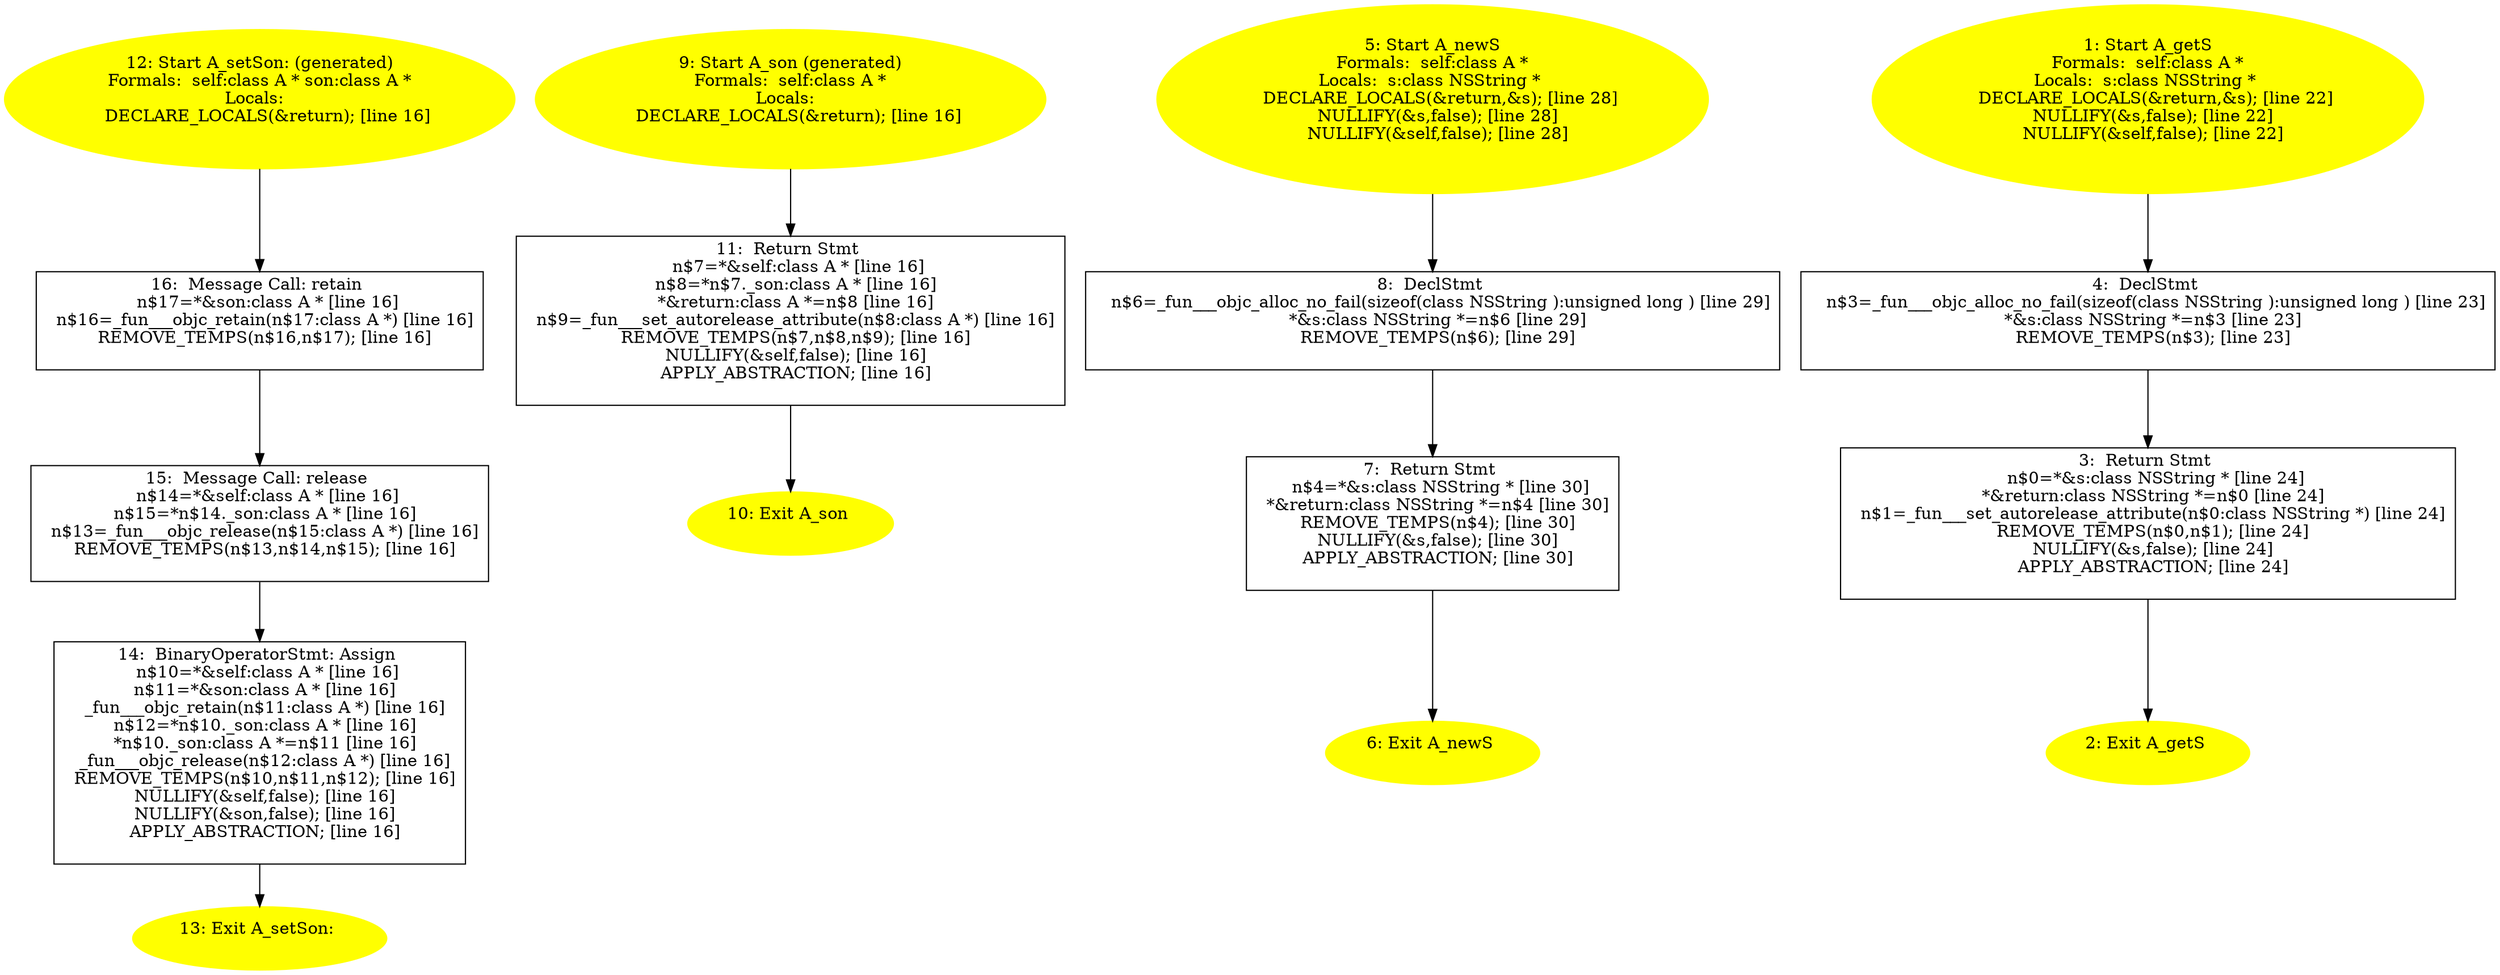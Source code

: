 digraph iCFG {
16 [label="16:  Message Call: retain \n   n$17=*&son:class A * [line 16]\n  n$16=_fun___objc_retain(n$17:class A *) [line 16]\n  REMOVE_TEMPS(n$16,n$17); [line 16]\n " shape="box"]
	

	 16 -> 15 ;
15 [label="15:  Message Call: release \n   n$14=*&self:class A * [line 16]\n  n$15=*n$14._son:class A * [line 16]\n  n$13=_fun___objc_release(n$15:class A *) [line 16]\n  REMOVE_TEMPS(n$13,n$14,n$15); [line 16]\n " shape="box"]
	

	 15 -> 14 ;
14 [label="14:  BinaryOperatorStmt: Assign \n   n$10=*&self:class A * [line 16]\n  n$11=*&son:class A * [line 16]\n  _fun___objc_retain(n$11:class A *) [line 16]\n  n$12=*n$10._son:class A * [line 16]\n  *n$10._son:class A *=n$11 [line 16]\n  _fun___objc_release(n$12:class A *) [line 16]\n  REMOVE_TEMPS(n$10,n$11,n$12); [line 16]\n  NULLIFY(&self,false); [line 16]\n  NULLIFY(&son,false); [line 16]\n  APPLY_ABSTRACTION; [line 16]\n " shape="box"]
	

	 14 -> 13 ;
13 [label="13: Exit A_setSon: \n  " color=yellow style=filled]
	

12 [label="12: Start A_setSon: (generated)\nFormals:  self:class A * son:class A *\nLocals:  \n   DECLARE_LOCALS(&return); [line 16]\n " color=yellow style=filled]
	

	 12 -> 16 ;
11 [label="11:  Return Stmt \n   n$7=*&self:class A * [line 16]\n  n$8=*n$7._son:class A * [line 16]\n  *&return:class A *=n$8 [line 16]\n  n$9=_fun___set_autorelease_attribute(n$8:class A *) [line 16]\n  REMOVE_TEMPS(n$7,n$8,n$9); [line 16]\n  NULLIFY(&self,false); [line 16]\n  APPLY_ABSTRACTION; [line 16]\n " shape="box"]
	

	 11 -> 10 ;
10 [label="10: Exit A_son \n  " color=yellow style=filled]
	

9 [label="9: Start A_son (generated)\nFormals:  self:class A *\nLocals:  \n   DECLARE_LOCALS(&return); [line 16]\n " color=yellow style=filled]
	

	 9 -> 11 ;
8 [label="8:  DeclStmt \n   n$6=_fun___objc_alloc_no_fail(sizeof(class NSString ):unsigned long ) [line 29]\n  *&s:class NSString *=n$6 [line 29]\n  REMOVE_TEMPS(n$6); [line 29]\n " shape="box"]
	

	 8 -> 7 ;
7 [label="7:  Return Stmt \n   n$4=*&s:class NSString * [line 30]\n  *&return:class NSString *=n$4 [line 30]\n  REMOVE_TEMPS(n$4); [line 30]\n  NULLIFY(&s,false); [line 30]\n  APPLY_ABSTRACTION; [line 30]\n " shape="box"]
	

	 7 -> 6 ;
6 [label="6: Exit A_newS \n  " color=yellow style=filled]
	

5 [label="5: Start A_newS\nFormals:  self:class A *\nLocals:  s:class NSString * \n   DECLARE_LOCALS(&return,&s); [line 28]\n  NULLIFY(&s,false); [line 28]\n  NULLIFY(&self,false); [line 28]\n " color=yellow style=filled]
	

	 5 -> 8 ;
4 [label="4:  DeclStmt \n   n$3=_fun___objc_alloc_no_fail(sizeof(class NSString ):unsigned long ) [line 23]\n  *&s:class NSString *=n$3 [line 23]\n  REMOVE_TEMPS(n$3); [line 23]\n " shape="box"]
	

	 4 -> 3 ;
3 [label="3:  Return Stmt \n   n$0=*&s:class NSString * [line 24]\n  *&return:class NSString *=n$0 [line 24]\n  n$1=_fun___set_autorelease_attribute(n$0:class NSString *) [line 24]\n  REMOVE_TEMPS(n$0,n$1); [line 24]\n  NULLIFY(&s,false); [line 24]\n  APPLY_ABSTRACTION; [line 24]\n " shape="box"]
	

	 3 -> 2 ;
2 [label="2: Exit A_getS \n  " color=yellow style=filled]
	

1 [label="1: Start A_getS\nFormals:  self:class A *\nLocals:  s:class NSString * \n   DECLARE_LOCALS(&return,&s); [line 22]\n  NULLIFY(&s,false); [line 22]\n  NULLIFY(&self,false); [line 22]\n " color=yellow style=filled]
	

	 1 -> 4 ;
}
